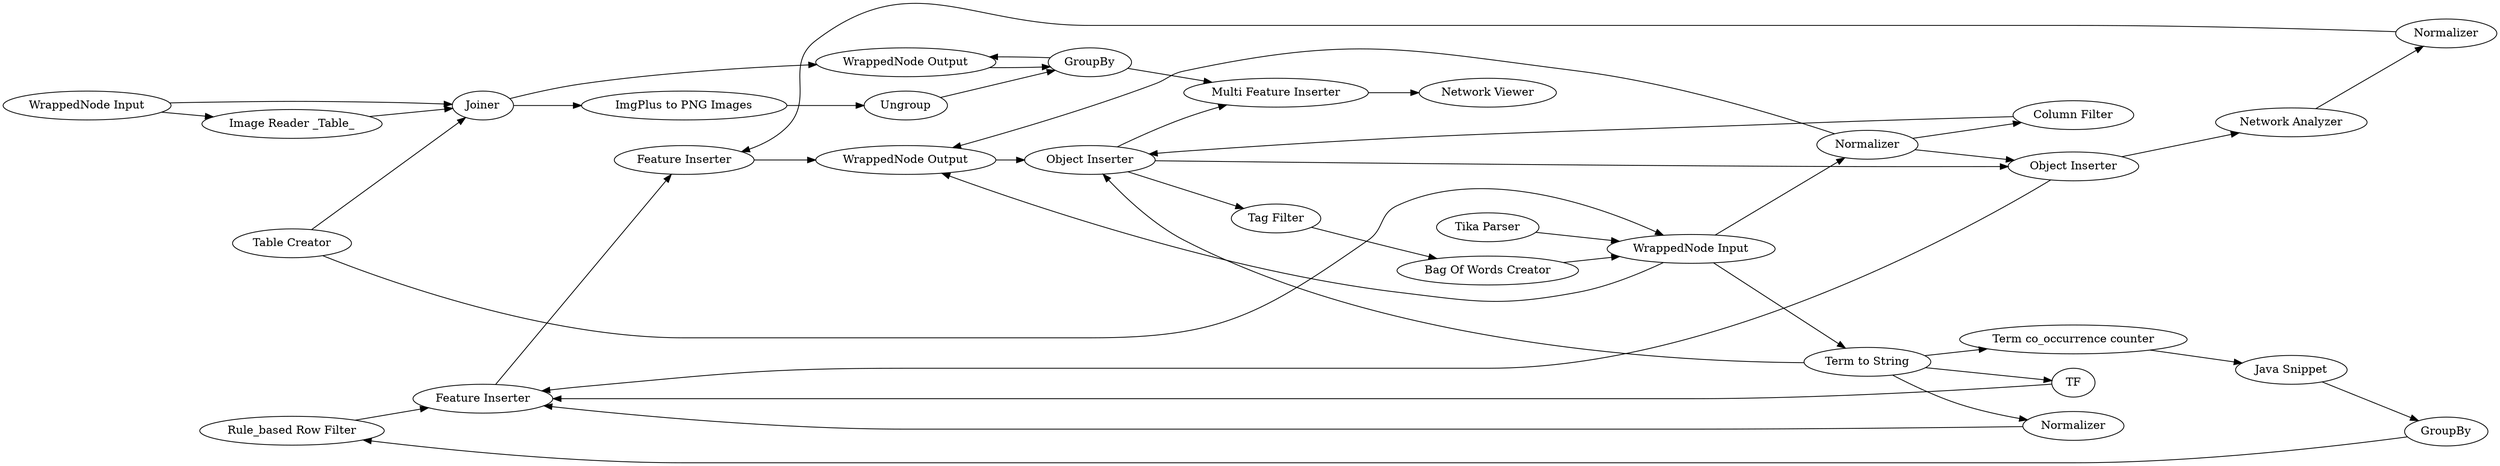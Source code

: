 digraph {
	14 -> 16
	58 -> 4
	27 -> 41
	8 -> 9
	58 -> 12
	39 -> 40
	57 -> 58
	37 -> 40
	35 -> 13
	38 -> 41
	6 -> 16
	55 -> 57
	12 -> 32
	41 -> 39
	40 -> 35
	32 -> 34
	56 -> 15
	58 -> 35
	15 -> 6
	56 -> 57
	52 -> 41
	46 -> 56
	15 -> 8
	34 -> 33
	33 -> 57
	15 -> 17
	15 -> 58
	41 -> 36
	12 -> 16
	54 -> 58
	16 -> 33
	36 -> 37
	4 -> 59
	55 -> 54
	40 -> 39
	56 -> 55
	55 -> 12
	10 -> 14
	52 -> 56
	38 -> 27
	59 -> 56
	17 -> 16
	9 -> 10
	27 [label="Image Reader _Table_"]
	57 [label="WrappedNode Output"]
	55 [label=Normalizer]
	9 [label="Java Snippet"]
	52 [label="Table Creator"]
	58 [label="Object Inserter"]
	8 [label="Term co_occurrence counter"]
	17 [label=Normalizer]
	41 [label=Joiner]
	56 [label="WrappedNode Input"]
	6 [label=TF]
	15 [label="Term to String"]
	54 [label="Column Filter"]
	10 [label=GroupBy]
	59 [label="Bag Of Words Creator"]
	12 [label="Object Inserter"]
	16 [label="Feature Inserter"]
	4 [label="Tag Filter"]
	14 [label="Rule_based Row Filter"]
	38 [label="WrappedNode Input"]
	13 [label="Network Viewer"]
	35 [label="Multi Feature Inserter"]
	34 [label=Normalizer]
	36 [label=" ImgPlus to PNG Images "]
	46 [label="Tika Parser"]
	40 [label=GroupBy]
	39 [label="WrappedNode Output"]
	33 [label="Feature Inserter"]
	32 [label="Network Analyzer"]
	37 [label=Ungroup]
	rankdir=LR
}
